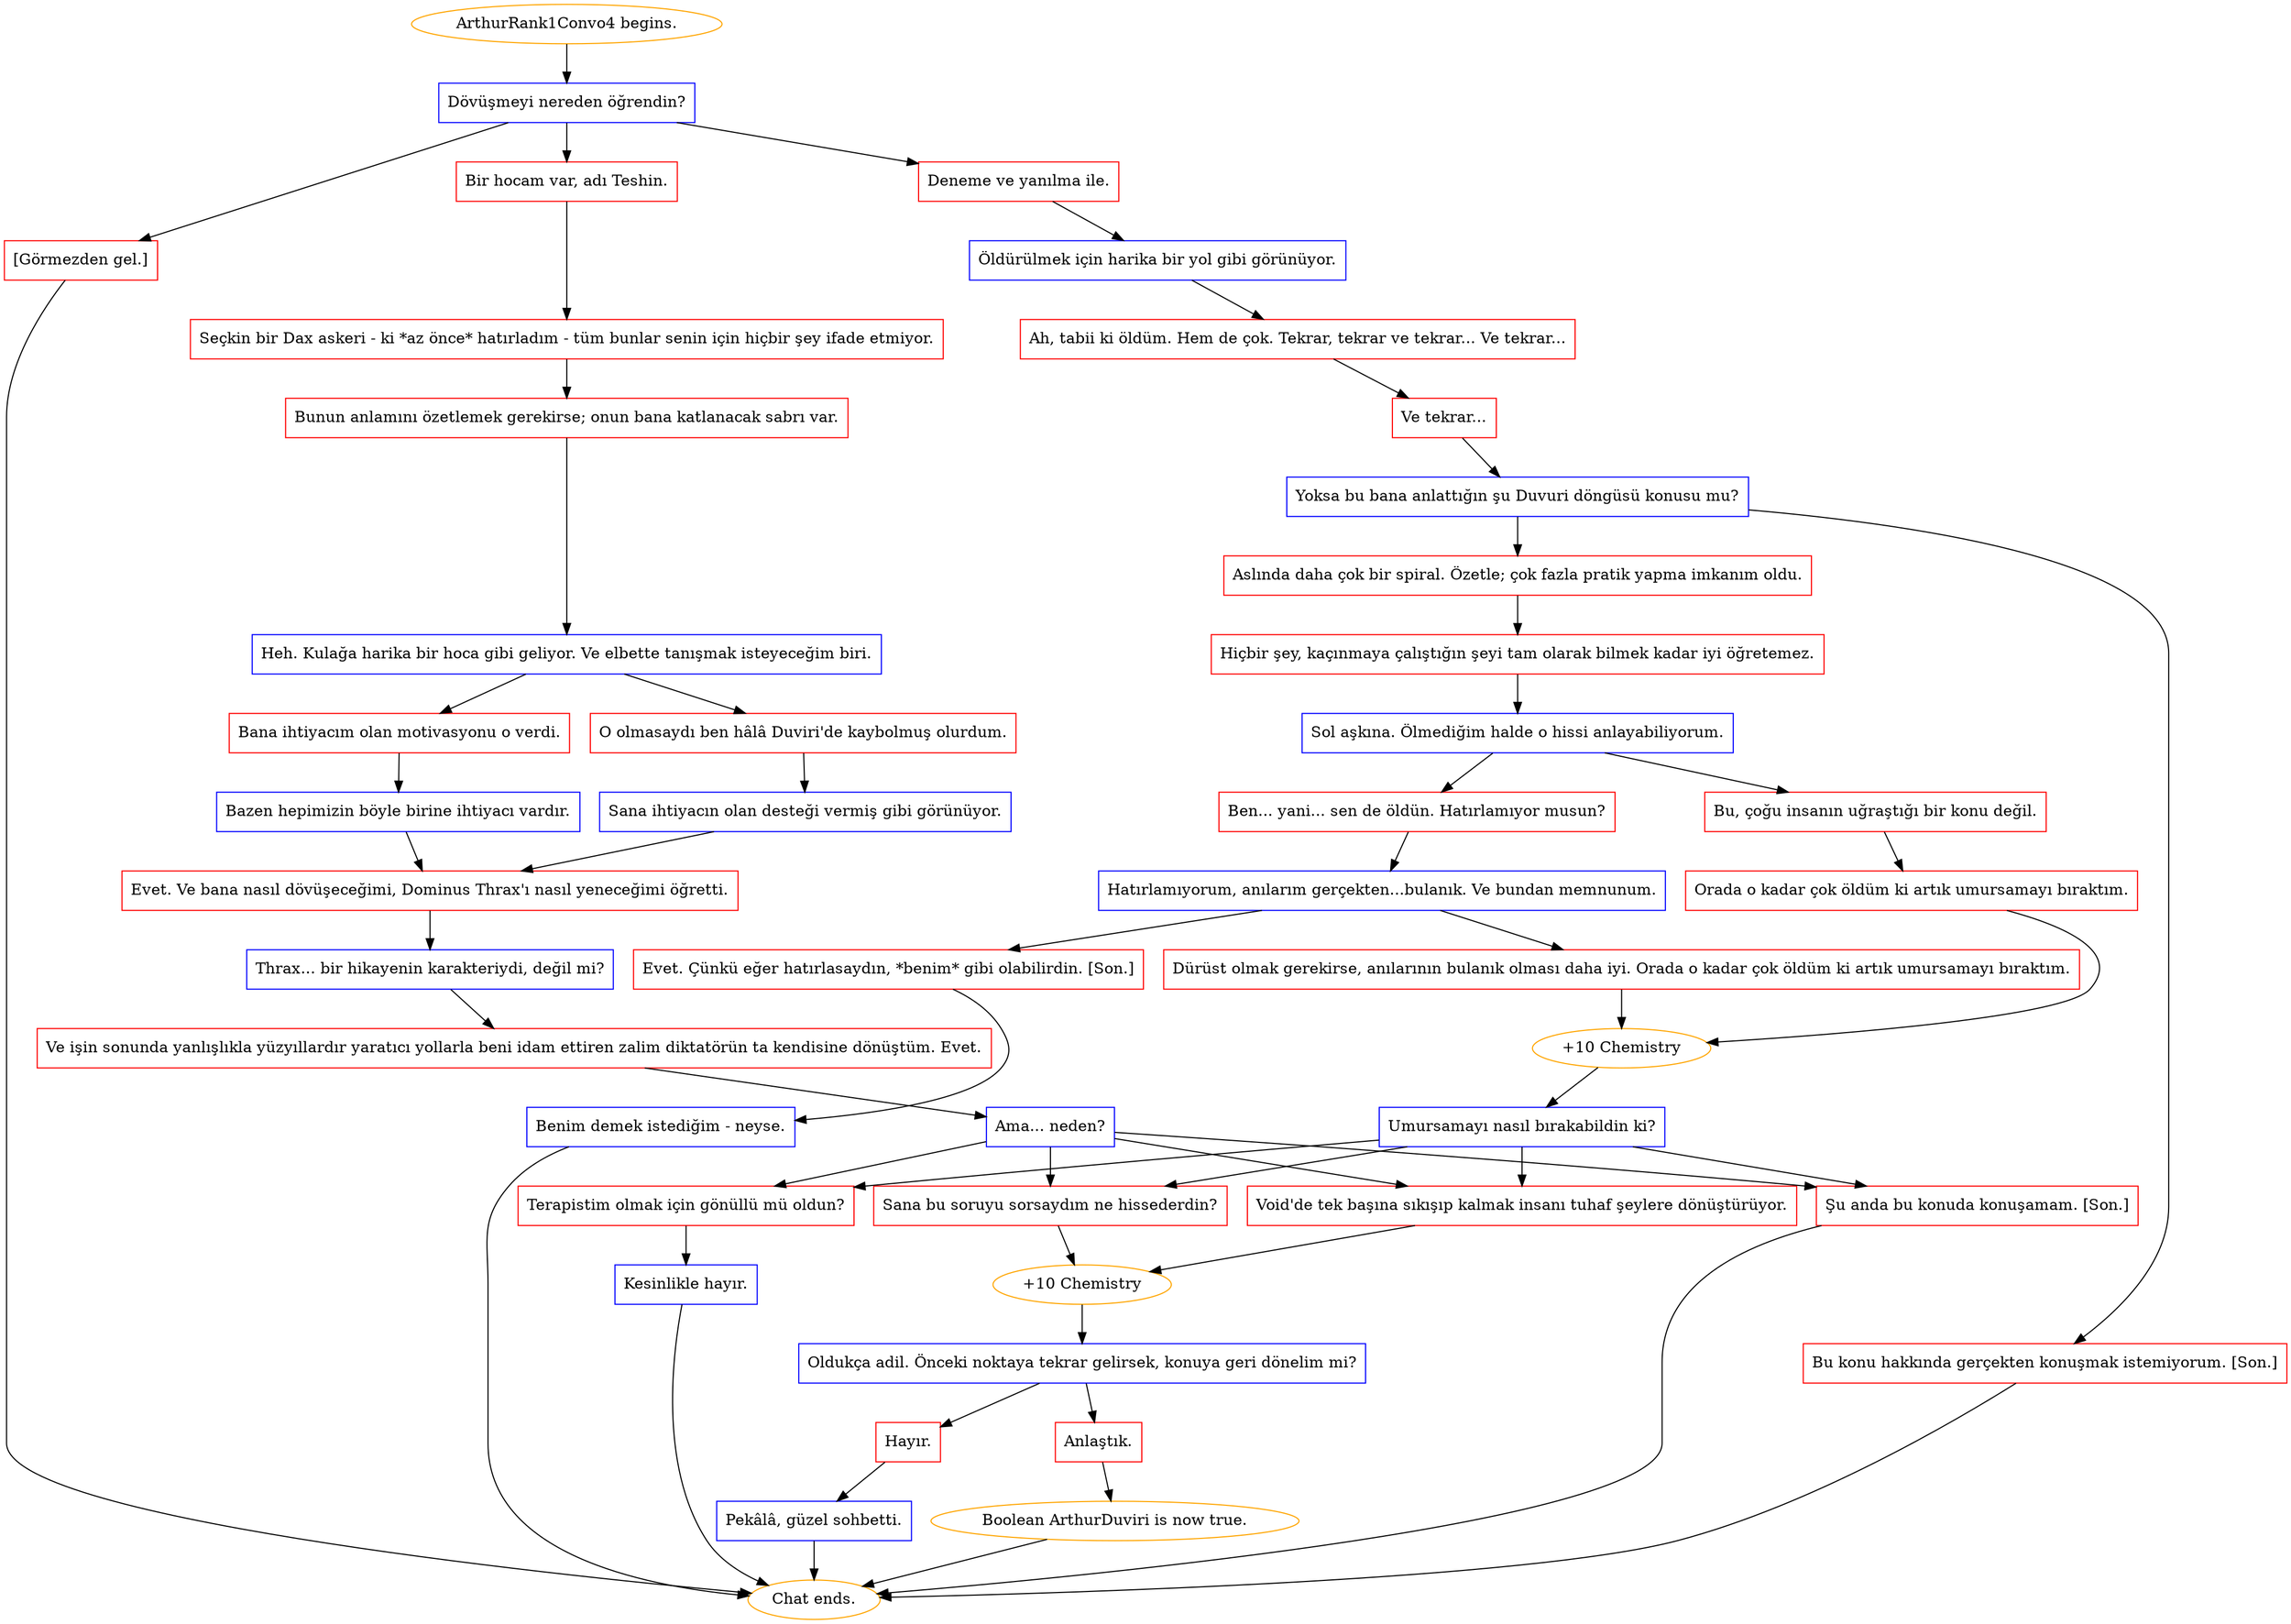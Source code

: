 digraph {
	"ArthurRank1Convo4 begins." [color=orange];
		"ArthurRank1Convo4 begins." -> j2638147821;
	j2638147821 [label="Dövüşmeyi nereden öğrendin?",shape=box,color=blue];
		j2638147821 -> j2922247919;
		j2638147821 -> j1242256408;
		j2638147821 -> j1155504604;
	j2922247919 [label="Deneme ve yanılma ile.",shape=box,color=red];
		j2922247919 -> j529984092;
	j1242256408 [label="Bir hocam var, adı Teshin.",shape=box,color=red];
		j1242256408 -> j1135436191;
	j1155504604 [label="[Görmezden gel.]",shape=box,color=red];
		j1155504604 -> "Chat ends.";
	j529984092 [label="Öldürülmek için harika bir yol gibi görünüyor.",shape=box,color=blue];
		j529984092 -> j2842700796;
	j1135436191 [label="Seçkin bir Dax askeri - ki *az önce* hatırladım - tüm bunlar senin için hiçbir şey ifade etmiyor.",shape=box,color=red];
		j1135436191 -> j2929397386;
	"Chat ends." [color=orange];
	j2842700796 [label="Ah, tabii ki öldüm. Hem de çok. Tekrar, tekrar ve tekrar... Ve tekrar...",shape=box,color=red];
		j2842700796 -> j463565904;
	j2929397386 [label="Bunun anlamını özetlemek gerekirse; onun bana katlanacak sabrı var.",shape=box,color=red];
		j2929397386 -> j538530057;
	j463565904 [label="Ve tekrar...",shape=box,color=red];
		j463565904 -> j3742523464;
	j538530057 [label="Heh. Kulağa harika bir hoca gibi geliyor. Ve elbette tanışmak isteyeceğim biri.",shape=box,color=blue];
		j538530057 -> j3754454410;
		j538530057 -> j3685642570;
	j3742523464 [label="Yoksa bu bana anlattığın şu Duvuri döngüsü konusu mu?",shape=box,color=blue];
		j3742523464 -> j168338132;
		j3742523464 -> j1789978464;
	j3754454410 [label="O olmasaydı ben hâlâ Duviri'de kaybolmuş olurdum.",shape=box,color=red];
		j3754454410 -> j4027448325;
	j3685642570 [label="Bana ihtiyacım olan motivasyonu o verdi.",shape=box,color=red];
		j3685642570 -> j1242821822;
	j168338132 [label="Aslında daha çok bir spiral. Özetle; çok fazla pratik yapma imkanım oldu.",shape=box,color=red];
		j168338132 -> j1091575934;
	j1789978464 [label="Bu konu hakkında gerçekten konuşmak istemiyorum. [Son.]",shape=box,color=red];
		j1789978464 -> "Chat ends.";
	j4027448325 [label="Sana ihtiyacın olan desteği vermiş gibi görünüyor.",shape=box,color=blue];
		j4027448325 -> j3279657159;
	j1242821822 [label="Bazen hepimizin böyle birine ihtiyacı vardır.",shape=box,color=blue];
		j1242821822 -> j3279657159;
	j1091575934 [label="Hiçbir şey, kaçınmaya çalıştığın şeyi tam olarak bilmek kadar iyi öğretemez.",shape=box,color=red];
		j1091575934 -> j483317420;
	j3279657159 [label="Evet. Ve bana nasıl dövüşeceğimi, Dominus Thrax'ı nasıl yeneceğimi öğretti.",shape=box,color=red];
		j3279657159 -> j1782501970;
	j483317420 [label="Sol aşkına. Ölmediğim halde o hissi anlayabiliyorum.",shape=box,color=blue];
		j483317420 -> j3314473780;
		j483317420 -> j3481655171;
	j1782501970 [label="Thrax... bir hikayenin karakteriydi, değil mi?",shape=box,color=blue];
		j1782501970 -> j2415285663;
	j3314473780 [label="Ben... yani... sen de öldün. Hatırlamıyor musun?",shape=box,color=red];
		j3314473780 -> j315345142;
	j3481655171 [label="Bu, çoğu insanın uğraştığı bir konu değil.",shape=box,color=red];
		j3481655171 -> j3069755679;
	j2415285663 [label="Ve işin sonunda yanlışlıkla yüzyıllardır yaratıcı yollarla beni idam ettiren zalim diktatörün ta kendisine dönüştüm. Evet.",shape=box,color=red];
		j2415285663 -> j3609896715;
	j315345142 [label="Hatırlamıyorum, anılarım gerçekten...bulanık. Ve bundan memnunum.",shape=box,color=blue];
		j315345142 -> j4150974739;
		j315345142 -> j1083315537;
	j3069755679 [label="Orada o kadar çok öldüm ki artık umursamayı bıraktım.",shape=box,color=red];
		j3069755679 -> j1482207062;
	j3609896715 [label="Ama... neden?",shape=box,color=blue];
		j3609896715 -> j2485442757;
		j3609896715 -> j341984662;
		j3609896715 -> j1629968095;
		j3609896715 -> j2673856191;
	j4150974739 [label="Evet. Çünkü eğer hatırlasaydın, *benim* gibi olabilirdin. [Son.]",shape=box,color=red];
		j4150974739 -> j3922776480;
	j1083315537 [label="Dürüst olmak gerekirse, anılarının bulanık olması daha iyi. Orada o kadar çok öldüm ki artık umursamayı bıraktım.",shape=box,color=red];
		j1083315537 -> j1482207062;
	j1482207062 [label="+10 Chemistry",color=orange];
		j1482207062 -> j1671278037;
	j2485442757 [label="Sana bu soruyu sorsaydım ne hissederdin?",shape=box,color=red];
		j2485442757 -> j1185701551;
	j341984662 [label="Terapistim olmak için gönüllü mü oldun?",shape=box,color=red];
		j341984662 -> j1783780720;
	j1629968095 [label="Void'de tek başına sıkışıp kalmak insanı tuhaf şeylere dönüştürüyor.",shape=box,color=red];
		j1629968095 -> j1185701551;
	j2673856191 [label="Şu anda bu konuda konuşamam. [Son.]",shape=box,color=red];
		j2673856191 -> "Chat ends.";
	j3922776480 [label="Benim demek istediğim - neyse.",shape=box,color=blue];
		j3922776480 -> "Chat ends.";
	j1671278037 [label="Umursamayı nasıl bırakabildin ki?",shape=box,color=blue];
		j1671278037 -> j2485442757;
		j1671278037 -> j341984662;
		j1671278037 -> j1629968095;
		j1671278037 -> j2673856191;
	j1185701551 [label="+10 Chemistry",color=orange];
		j1185701551 -> j3581823462;
	j1783780720 [label="Kesinlikle hayır.",shape=box,color=blue];
		j1783780720 -> "Chat ends.";
	j3581823462 [label="Oldukça adil. Önceki noktaya tekrar gelirsek, konuya geri dönelim mi?",shape=box,color=blue];
		j3581823462 -> j2468634772;
		j3581823462 -> j2225261272;
	j2468634772 [label="Anlaştık.",shape=box,color=red];
		j2468634772 -> j1992354670;
	j2225261272 [label="Hayır.",shape=box,color=red];
		j2225261272 -> j4100664965;
	j1992354670 [label="Boolean ArthurDuviri is now true.",color=orange];
		j1992354670 -> "Chat ends.";
	j4100664965 [label="Pekâlâ, güzel sohbetti.",shape=box,color=blue];
		j4100664965 -> "Chat ends.";
}